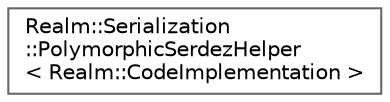 digraph "Graphical Class Hierarchy"
{
 // LATEX_PDF_SIZE
  bgcolor="transparent";
  edge [fontname=Helvetica,fontsize=10,labelfontname=Helvetica,labelfontsize=10];
  node [fontname=Helvetica,fontsize=10,shape=box,height=0.2,width=0.4];
  rankdir="LR";
  Node0 [id="Node000000",label="Realm::Serialization\l::PolymorphicSerdezHelper\l\< Realm::CodeImplementation \>",height=0.2,width=0.4,color="grey40", fillcolor="white", style="filled",URL="$classRealm_1_1Serialization_1_1PolymorphicSerdezHelper.html",tooltip=" "];
}
